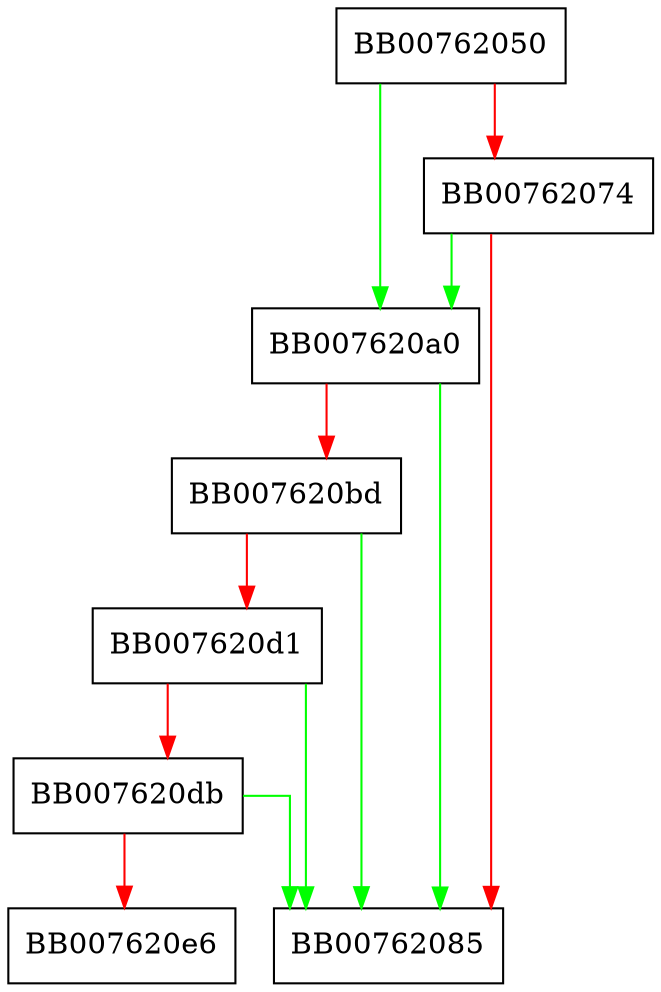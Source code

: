 digraph get_rsa_payload_c5 {
  node [shape="box"];
  graph [splines=ortho];
  BB00762050 -> BB007620a0 [color="green"];
  BB00762050 -> BB00762074 [color="red"];
  BB00762074 -> BB007620a0 [color="green"];
  BB00762074 -> BB00762085 [color="red"];
  BB007620a0 -> BB00762085 [color="green"];
  BB007620a0 -> BB007620bd [color="red"];
  BB007620bd -> BB00762085 [color="green"];
  BB007620bd -> BB007620d1 [color="red"];
  BB007620d1 -> BB00762085 [color="green"];
  BB007620d1 -> BB007620db [color="red"];
  BB007620db -> BB00762085 [color="green"];
  BB007620db -> BB007620e6 [color="red"];
}